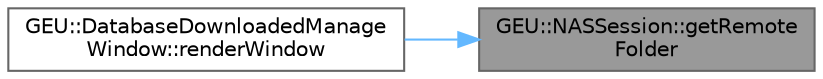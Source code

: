 digraph "GEU::NASSession::getRemoteFolder"
{
 // LATEX_PDF_SIZE
  bgcolor="transparent";
  edge [fontname=Helvetica,fontsize=10,labelfontname=Helvetica,labelfontsize=10];
  node [fontname=Helvetica,fontsize=10,shape=box,height=0.2,width=0.4];
  rankdir="RL";
  Node1 [id="Node000001",label="GEU::NASSession::getRemote\lFolder",height=0.2,width=0.4,color="gray40", fillcolor="grey60", style="filled", fontcolor="black",tooltip="Downloads remote directory to local file system."];
  Node1 -> Node2 [id="edge1_Node000001_Node000002",dir="back",color="steelblue1",style="solid",tooltip=" "];
  Node2 [id="Node000002",label="GEU::DatabaseDownloadedManage\lWindow::renderWindow",height=0.2,width=0.4,color="grey40", fillcolor="white", style="filled",URL="$d6/d04/class_g_e_u_1_1_database_downloaded_manage_window.html#a1ce8f4dd45e914ab6fa4580d1c481947",tooltip="Renders the window and contents."];
}
